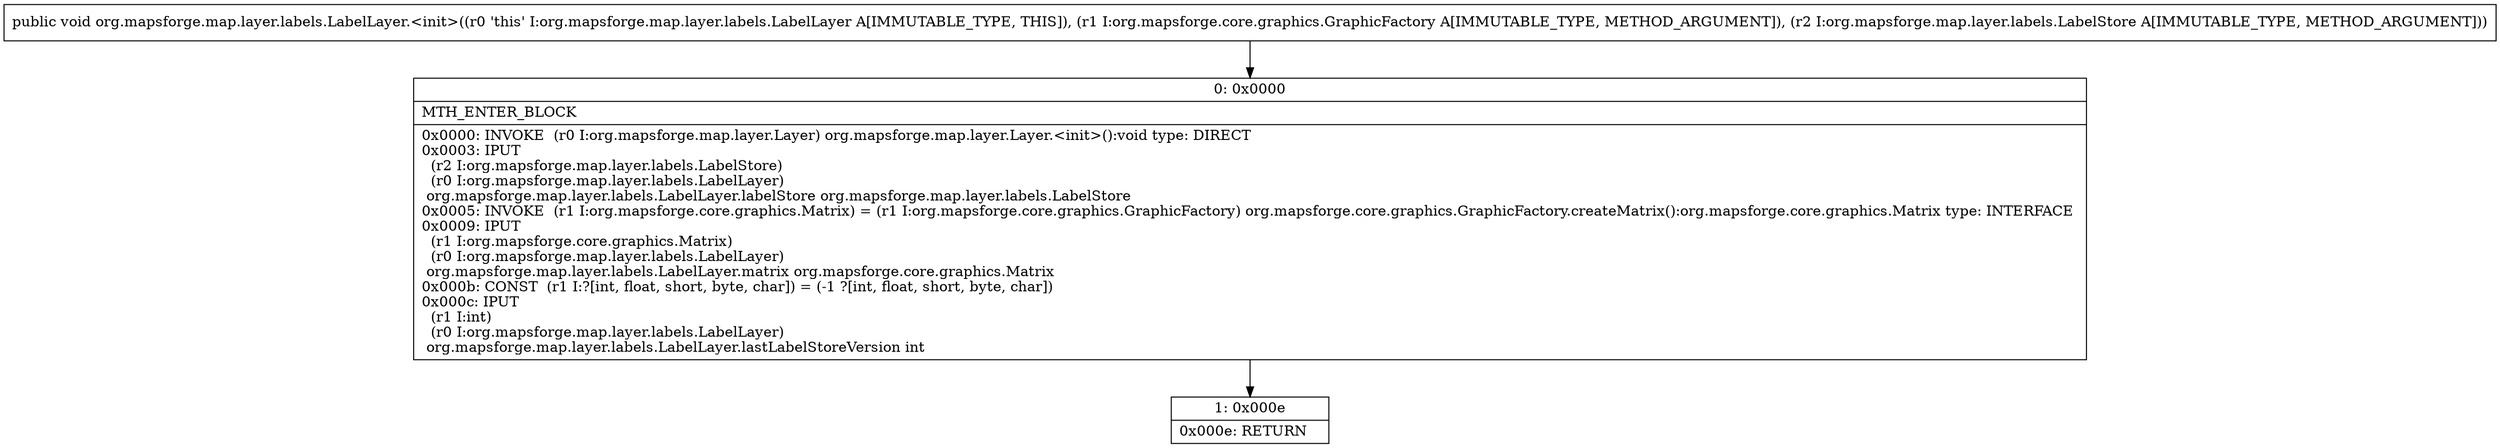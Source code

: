 digraph "CFG fororg.mapsforge.map.layer.labels.LabelLayer.\<init\>(Lorg\/mapsforge\/core\/graphics\/GraphicFactory;Lorg\/mapsforge\/map\/layer\/labels\/LabelStore;)V" {
Node_0 [shape=record,label="{0\:\ 0x0000|MTH_ENTER_BLOCK\l|0x0000: INVOKE  (r0 I:org.mapsforge.map.layer.Layer) org.mapsforge.map.layer.Layer.\<init\>():void type: DIRECT \l0x0003: IPUT  \l  (r2 I:org.mapsforge.map.layer.labels.LabelStore)\l  (r0 I:org.mapsforge.map.layer.labels.LabelLayer)\l org.mapsforge.map.layer.labels.LabelLayer.labelStore org.mapsforge.map.layer.labels.LabelStore \l0x0005: INVOKE  (r1 I:org.mapsforge.core.graphics.Matrix) = (r1 I:org.mapsforge.core.graphics.GraphicFactory) org.mapsforge.core.graphics.GraphicFactory.createMatrix():org.mapsforge.core.graphics.Matrix type: INTERFACE \l0x0009: IPUT  \l  (r1 I:org.mapsforge.core.graphics.Matrix)\l  (r0 I:org.mapsforge.map.layer.labels.LabelLayer)\l org.mapsforge.map.layer.labels.LabelLayer.matrix org.mapsforge.core.graphics.Matrix \l0x000b: CONST  (r1 I:?[int, float, short, byte, char]) = (\-1 ?[int, float, short, byte, char]) \l0x000c: IPUT  \l  (r1 I:int)\l  (r0 I:org.mapsforge.map.layer.labels.LabelLayer)\l org.mapsforge.map.layer.labels.LabelLayer.lastLabelStoreVersion int \l}"];
Node_1 [shape=record,label="{1\:\ 0x000e|0x000e: RETURN   \l}"];
MethodNode[shape=record,label="{public void org.mapsforge.map.layer.labels.LabelLayer.\<init\>((r0 'this' I:org.mapsforge.map.layer.labels.LabelLayer A[IMMUTABLE_TYPE, THIS]), (r1 I:org.mapsforge.core.graphics.GraphicFactory A[IMMUTABLE_TYPE, METHOD_ARGUMENT]), (r2 I:org.mapsforge.map.layer.labels.LabelStore A[IMMUTABLE_TYPE, METHOD_ARGUMENT])) }"];
MethodNode -> Node_0;
Node_0 -> Node_1;
}

